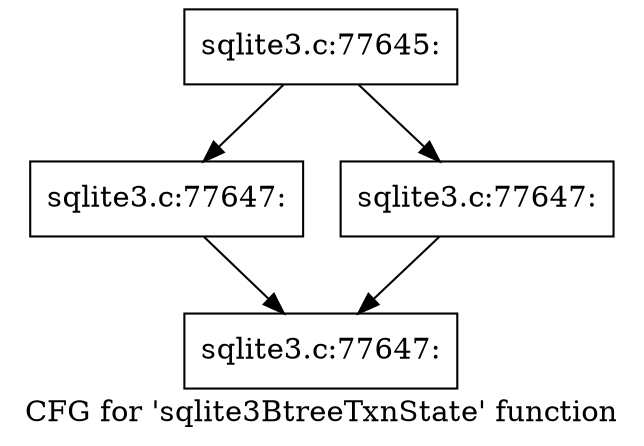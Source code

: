 digraph "CFG for 'sqlite3BtreeTxnState' function" {
	label="CFG for 'sqlite3BtreeTxnState' function";

	Node0x55c0f76ddaa0 [shape=record,label="{sqlite3.c:77645:}"];
	Node0x55c0f76ddaa0 -> Node0x55c0f76dee90;
	Node0x55c0f76ddaa0 -> Node0x55c0f76deee0;
	Node0x55c0f76dee90 [shape=record,label="{sqlite3.c:77647:}"];
	Node0x55c0f76dee90 -> Node0x55c0f76def30;
	Node0x55c0f76deee0 [shape=record,label="{sqlite3.c:77647:}"];
	Node0x55c0f76deee0 -> Node0x55c0f76def30;
	Node0x55c0f76def30 [shape=record,label="{sqlite3.c:77647:}"];
}
